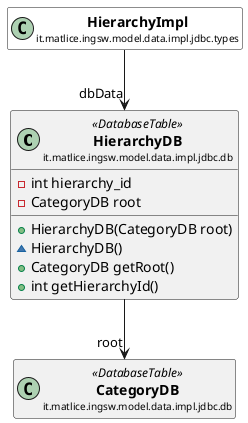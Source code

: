 @startuml

skinparam svgLinkTarget _parent
skinparam linetype ortho
set namespaceSeparator none
class "<b><size:14>HierarchyDB</b>\n<size:10>it.matlice.ingsw.model.data.impl.jdbc.db" as it.matlice.ingsw.model.data.impl.jdbc.db.HierarchyDB <<DatabaseTable>> [[../../../../../../../../it/matlice/ingsw/model/data/impl/jdbc/db/HierarchyDB.html{it.matlice.ingsw.model.data.impl.jdbc.db.HierarchyDB}]] {
-int hierarchy_id
-CategoryDB root
+HierarchyDB(CategoryDB root)
~HierarchyDB()
+CategoryDB getRoot()
+int getHierarchyId()
}


class "<b><size:14>CategoryDB</b>\n<size:10>it.matlice.ingsw.model.data.impl.jdbc.db" as it.matlice.ingsw.model.data.impl.jdbc.db.CategoryDB <<DatabaseTable>> [[../../../../../../../../it/matlice/ingsw/model/data/impl/jdbc/db/CategoryDB.html{it.matlice.ingsw.model.data.impl.jdbc.db.CategoryDB}]] {
}

hide it.matlice.ingsw.model.data.impl.jdbc.db.CategoryDB fields
hide it.matlice.ingsw.model.data.impl.jdbc.db.CategoryDB methods

it.matlice.ingsw.model.data.impl.jdbc.db.HierarchyDB -->  "root" it.matlice.ingsw.model.data.impl.jdbc.db.CategoryDB

class "<b><size:14>HierarchyImpl</b>\n<size:10>it.matlice.ingsw.model.data.impl.jdbc.types" as it.matlice.ingsw.model.data.impl.jdbc.types.HierarchyImpl  [[../../../../../../../../it/matlice/ingsw/model/data/impl/jdbc/types/HierarchyImpl.html{it.matlice.ingsw.model.data.impl.jdbc.types.HierarchyImpl}]] #white {
}

hide it.matlice.ingsw.model.data.impl.jdbc.types.HierarchyImpl fields
hide it.matlice.ingsw.model.data.impl.jdbc.types.HierarchyImpl methods

it.matlice.ingsw.model.data.impl.jdbc.types.HierarchyImpl -->  "dbData" it.matlice.ingsw.model.data.impl.jdbc.db.HierarchyDB


@enduml
